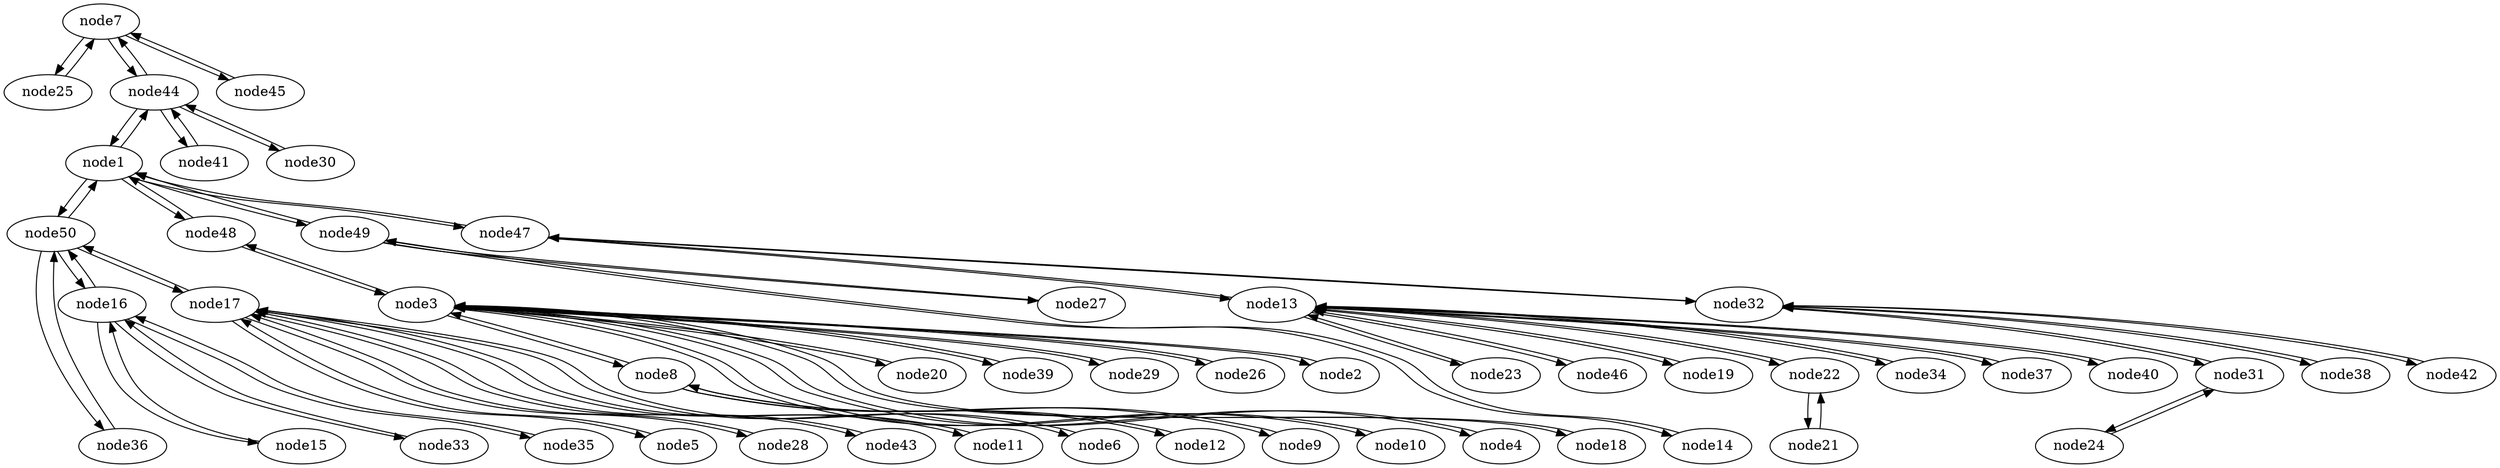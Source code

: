 strict digraph {


	"node7" [  weight=0 ];

	"node7" -> "node25" [  weight=0 ];

	"node7" -> "node44" [  weight=0 ];

	"node7" -> "node45" [  weight=0 ];

	"node8" [  weight=0 ];

	"node8" -> "node12" [  weight=0 ];

	"node8" -> "node3" [  weight=0 ];

	"node8" -> "node9" [  weight=0 ];

	"node36" [  weight=0 ];

	"node36" -> "node50" [  weight=0 ];

	"node1" [  weight=0 ];

	"node1" -> "node48" [  weight=0 ];

	"node1" -> "node49" [  weight=0 ];

	"node1" -> "node50" [  weight=0 ];

	"node1" -> "node44" [  weight=0 ];

	"node1" -> "node47" [  weight=0 ];

	"node23" [  weight=0 ];

	"node23" -> "node13" [  weight=0 ];

	"node46" [  weight=0 ];

	"node46" -> "node13" [  weight=0 ];

	"node16" [  weight=0 ];

	"node16" -> "node50" [  weight=0 ];

	"node16" -> "node15" [  weight=0 ];

	"node16" -> "node33" [  weight=0 ];

	"node16" -> "node35" [  weight=0 ];

	"node31" [  weight=0 ];

	"node31" -> "node24" [  weight=0 ];

	"node31" -> "node32" [  weight=0 ];

	"node10" [  weight=0 ];

	"node10" -> "node3" [  weight=0 ];

	"node19" [  weight=0 ];

	"node19" -> "node13" [  weight=0 ];

	"node41" [  weight=0 ];

	"node41" -> "node44" [  weight=0 ];

	"node14" [  weight=0 ];

	"node14" -> "node49" [  weight=0 ];

	"node33" [  weight=0 ];

	"node33" -> "node16" [  weight=0 ];

	"node49" [  weight=0 ];

	"node49" -> "node1" [  weight=0 ];

	"node49" -> "node14" [  weight=0 ];

	"node49" -> "node27" [  weight=0 ];

	"node4" [  weight=0 ];

	"node4" -> "node3" [  weight=0 ];

	"node5" [  weight=0 ];

	"node5" -> "node17" [  weight=0 ];

	"node17" [  weight=0 ];

	"node17" -> "node28" [  weight=0 ];

	"node17" -> "node43" [  weight=0 ];

	"node17" -> "node50" [  weight=0 ];

	"node17" -> "node11" [  weight=0 ];

	"node17" -> "node5" [  weight=0 ];

	"node17" -> "node6" [  weight=0 ];

	"node18" [  weight=0 ];

	"node18" -> "node3" [  weight=0 ];

	"node20" [  weight=0 ];

	"node20" -> "node3" [  weight=0 ];

	"node38" [  weight=0 ];

	"node38" -> "node32" [  weight=0 ];

	"node21" [  weight=0 ];

	"node21" -> "node22" [  weight=0 ];

	"node35" [  weight=0 ];

	"node35" -> "node16" [  weight=0 ];

	"node34" [  weight=0 ];

	"node34" -> "node13" [  weight=0 ];

	"node11" [  weight=0 ];

	"node11" -> "node17" [  weight=0 ];

	"node47" [  weight=0 ];

	"node47" -> "node32" [  weight=0 ];

	"node47" -> "node1" [  weight=0 ];

	"node47" -> "node13" [  weight=0 ];

	"node45" [  weight=0 ];

	"node45" -> "node7" [  weight=0 ];

	"node50" [  weight=0 ];

	"node50" -> "node1" [  weight=0 ];

	"node50" -> "node16" [  weight=0 ];

	"node50" -> "node17" [  weight=0 ];

	"node50" -> "node36" [  weight=0 ];

	"node44" [  weight=0 ];

	"node44" -> "node30" [  weight=0 ];

	"node44" -> "node41" [  weight=0 ];

	"node44" -> "node7" [  weight=0 ];

	"node44" -> "node1" [  weight=0 ];

	"node9" [  weight=0 ];

	"node9" -> "node8" [  weight=0 ];

	"node30" [  weight=0 ];

	"node30" -> "node44" [  weight=0 ];

	"node28" [  weight=0 ];

	"node28" -> "node17" [  weight=0 ];

	"node6" [  weight=0 ];

	"node6" -> "node17" [  weight=0 ];

	"node43" [  weight=0 ];

	"node43" -> "node17" [  weight=0 ];

	"node25" [  weight=0 ];

	"node25" -> "node7" [  weight=0 ];

	"node15" [  weight=0 ];

	"node15" -> "node16" [  weight=0 ];

	"node24" [  weight=0 ];

	"node24" -> "node31" [  weight=0 ];

	"node32" [  weight=0 ];

	"node32" -> "node42" [  weight=0 ];

	"node32" -> "node47" [  weight=0 ];

	"node32" -> "node31" [  weight=0 ];

	"node32" -> "node38" [  weight=0 ];

	"node39" [  weight=0 ];

	"node39" -> "node3" [  weight=0 ];

	"node48" [  weight=0 ];

	"node48" -> "node1" [  weight=0 ];

	"node48" -> "node3" [  weight=0 ];

	"node29" [  weight=0 ];

	"node29" -> "node3" [  weight=0 ];

	"node37" [  weight=0 ];

	"node37" -> "node13" [  weight=0 ];

	"node42" [  weight=0 ];

	"node42" -> "node32" [  weight=0 ];

	"node12" [  weight=0 ];

	"node12" -> "node8" [  weight=0 ];

	"node13" [  weight=0 ];

	"node13" -> "node47" [  weight=0 ];

	"node13" -> "node19" [  weight=0 ];

	"node13" -> "node22" [  weight=0 ];

	"node13" -> "node23" [  weight=0 ];

	"node13" -> "node34" [  weight=0 ];

	"node13" -> "node37" [  weight=0 ];

	"node13" -> "node40" [  weight=0 ];

	"node13" -> "node46" [  weight=0 ];

	"node3" [  weight=0 ];

	"node3" -> "node48" [  weight=0 ];

	"node3" -> "node20" [  weight=0 ];

	"node3" -> "node26" [  weight=0 ];

	"node3" -> "node39" [  weight=0 ];

	"node3" -> "node4" [  weight=0 ];

	"node3" -> "node8" [  weight=0 ];

	"node3" -> "node18" [  weight=0 ];

	"node3" -> "node29" [  weight=0 ];

	"node3" -> "node2" [  weight=0 ];

	"node3" -> "node10" [  weight=0 ];

	"node2" [  weight=0 ];

	"node2" -> "node3" [  weight=0 ];

	"node22" [  weight=0 ];

	"node22" -> "node21" [  weight=0 ];

	"node22" -> "node13" [  weight=0 ];

	"node26" [  weight=0 ];

	"node26" -> "node3" [  weight=0 ];

	"node27" [  weight=0 ];

	"node27" -> "node49" [  weight=0 ];

	"node40" [  weight=0 ];

	"node40" -> "node13" [  weight=0 ];

}
